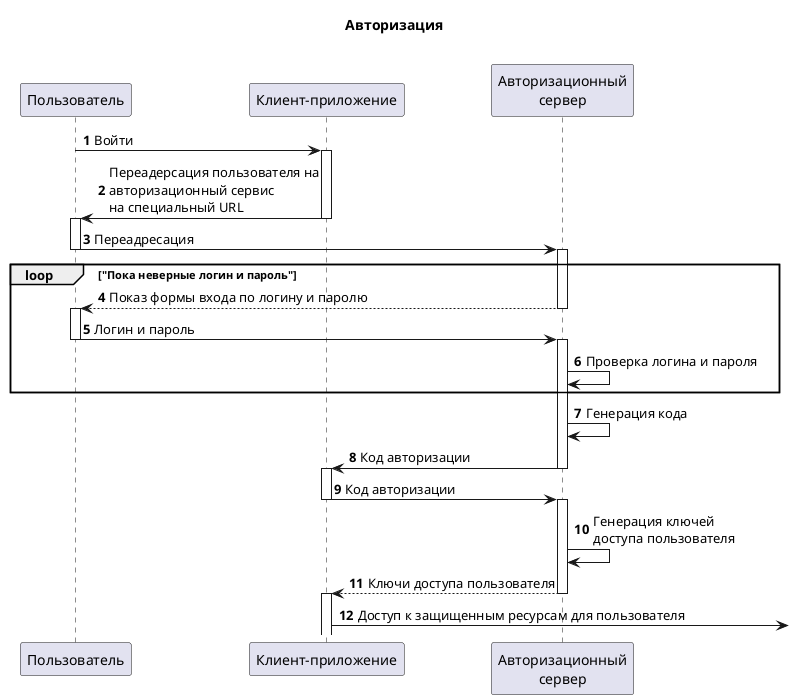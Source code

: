 @startuml
title Авторизация\n
autonumber 1
"Пользователь" as p -> "Клиент-приложение" as js : Войти
activate js
js -> p : Переадерсация пользователя на\nавторизационный сервис\nна специальный URL
deactivate js
activate p
p -> "Авторизационный\nсервер" as auth : Переадресация
deactivate p
activate auth
loop "Пока неверные логин и пароль"
    auth --> p: Показ формы входа по логину и паролю
    deactivate auth
    activate p
    p -> auth : Логин и пароль
    deactivate p
    activate auth
    auth -> auth : Проверка логина и пароля
end
auth -> auth: Генерация кода
auth -> js : Код авторизации
deactivate auth
activate js
js -> auth : Код авторизации
deactivate js
activate auth
auth -> auth : Генерация ключей\nдоступа пользователя
auth --> js : Ключи доступа пользователя
deactivate auth
activate js
js -> : Доступ к защищенным ресурсам для пользователя
@enduml